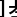 
strict graph {

    label="刘群面基拓扑"
    labelloc="t"
    layout="circo"
    oneblock=true
    


}

